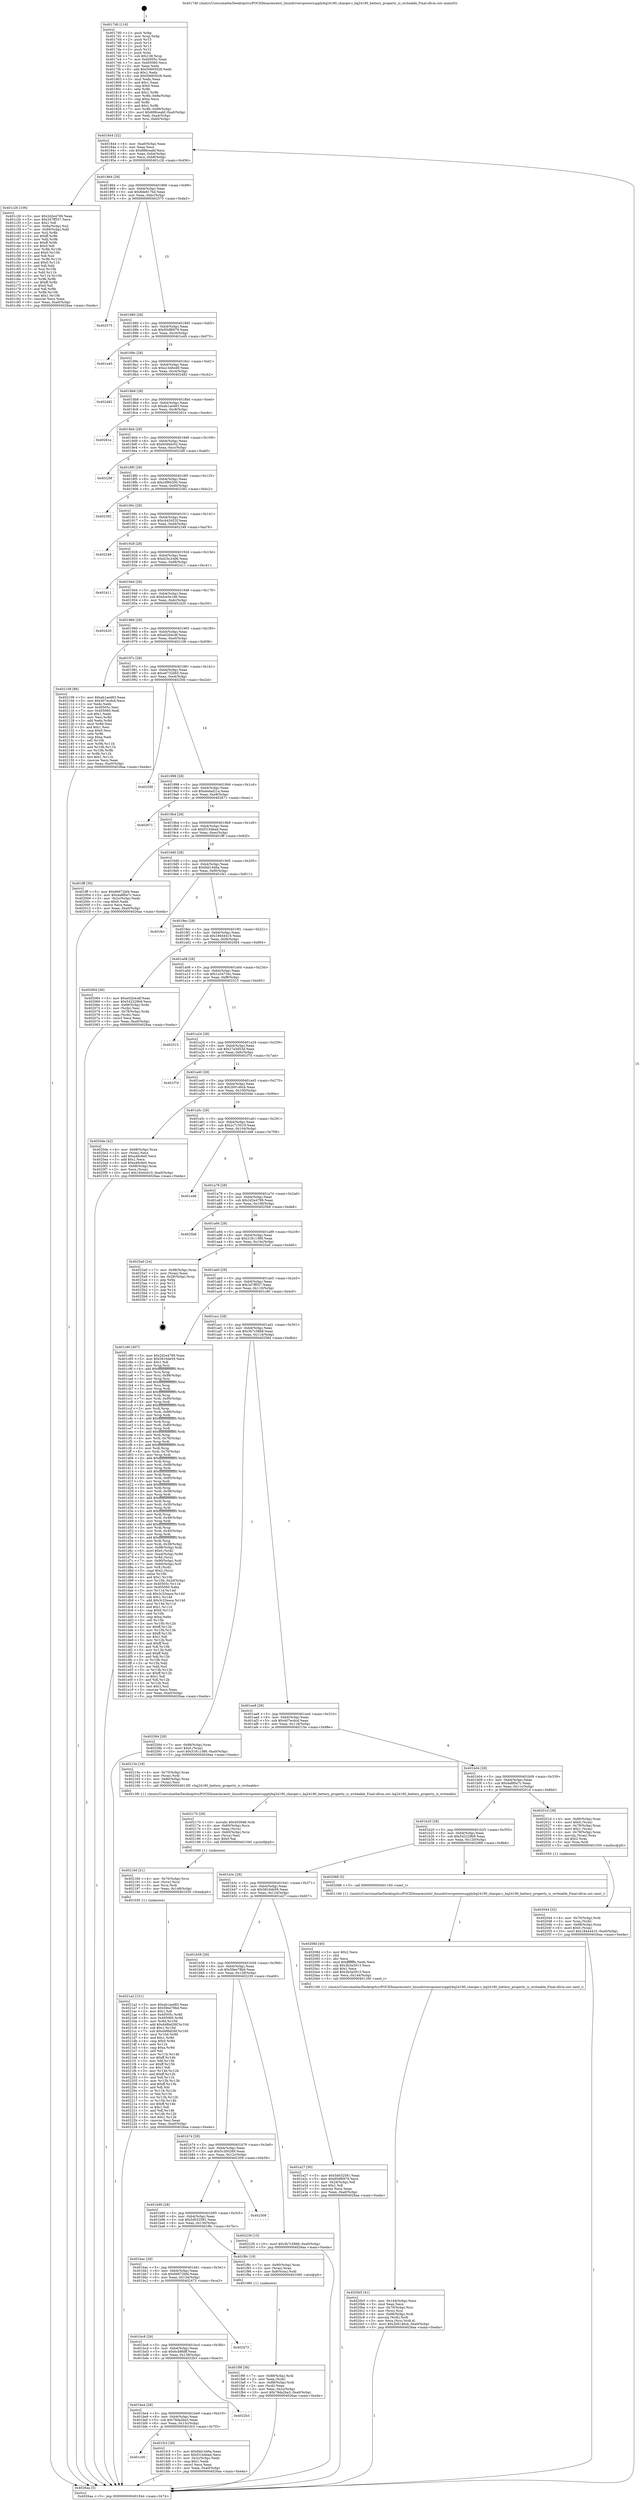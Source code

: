 digraph "0x4017d0" {
  label = "0x4017d0 (/mnt/c/Users/mathe/Desktop/tcc/POCII/binaries/extr_linuxdriverspowersupplybq24190_charger.c_bq24190_battery_property_is_writeable_Final-ollvm.out::main(0))"
  labelloc = "t"
  node[shape=record]

  Entry [label="",width=0.3,height=0.3,shape=circle,fillcolor=black,style=filled]
  "0x401844" [label="{
     0x401844 [32]\l
     | [instrs]\l
     &nbsp;&nbsp;0x401844 \<+6\>: mov -0xa0(%rbp),%eax\l
     &nbsp;&nbsp;0x40184a \<+2\>: mov %eax,%ecx\l
     &nbsp;&nbsp;0x40184c \<+6\>: sub $0x888ceabf,%ecx\l
     &nbsp;&nbsp;0x401852 \<+6\>: mov %eax,-0xb4(%rbp)\l
     &nbsp;&nbsp;0x401858 \<+6\>: mov %ecx,-0xb8(%rbp)\l
     &nbsp;&nbsp;0x40185e \<+6\>: je 0000000000401c26 \<main+0x456\>\l
  }"]
  "0x401c26" [label="{
     0x401c26 [106]\l
     | [instrs]\l
     &nbsp;&nbsp;0x401c26 \<+5\>: mov $0x2d2e4789,%eax\l
     &nbsp;&nbsp;0x401c2b \<+5\>: mov $0x347ff557,%ecx\l
     &nbsp;&nbsp;0x401c30 \<+2\>: mov $0x1,%dl\l
     &nbsp;&nbsp;0x401c32 \<+7\>: mov -0x9a(%rbp),%sil\l
     &nbsp;&nbsp;0x401c39 \<+7\>: mov -0x99(%rbp),%dil\l
     &nbsp;&nbsp;0x401c40 \<+3\>: mov %sil,%r8b\l
     &nbsp;&nbsp;0x401c43 \<+4\>: xor $0xff,%r8b\l
     &nbsp;&nbsp;0x401c47 \<+3\>: mov %dil,%r9b\l
     &nbsp;&nbsp;0x401c4a \<+4\>: xor $0xff,%r9b\l
     &nbsp;&nbsp;0x401c4e \<+3\>: xor $0x0,%dl\l
     &nbsp;&nbsp;0x401c51 \<+3\>: mov %r8b,%r10b\l
     &nbsp;&nbsp;0x401c54 \<+4\>: and $0x0,%r10b\l
     &nbsp;&nbsp;0x401c58 \<+3\>: and %dl,%sil\l
     &nbsp;&nbsp;0x401c5b \<+3\>: mov %r9b,%r11b\l
     &nbsp;&nbsp;0x401c5e \<+4\>: and $0x0,%r11b\l
     &nbsp;&nbsp;0x401c62 \<+3\>: and %dl,%dil\l
     &nbsp;&nbsp;0x401c65 \<+3\>: or %sil,%r10b\l
     &nbsp;&nbsp;0x401c68 \<+3\>: or %dil,%r11b\l
     &nbsp;&nbsp;0x401c6b \<+3\>: xor %r11b,%r10b\l
     &nbsp;&nbsp;0x401c6e \<+3\>: or %r9b,%r8b\l
     &nbsp;&nbsp;0x401c71 \<+4\>: xor $0xff,%r8b\l
     &nbsp;&nbsp;0x401c75 \<+3\>: or $0x0,%dl\l
     &nbsp;&nbsp;0x401c78 \<+3\>: and %dl,%r8b\l
     &nbsp;&nbsp;0x401c7b \<+3\>: or %r8b,%r10b\l
     &nbsp;&nbsp;0x401c7e \<+4\>: test $0x1,%r10b\l
     &nbsp;&nbsp;0x401c82 \<+3\>: cmovne %ecx,%eax\l
     &nbsp;&nbsp;0x401c85 \<+6\>: mov %eax,-0xa0(%rbp)\l
     &nbsp;&nbsp;0x401c8b \<+5\>: jmp 00000000004026aa \<main+0xeda\>\l
  }"]
  "0x401864" [label="{
     0x401864 [28]\l
     | [instrs]\l
     &nbsp;&nbsp;0x401864 \<+5\>: jmp 0000000000401869 \<main+0x99\>\l
     &nbsp;&nbsp;0x401869 \<+6\>: mov -0xb4(%rbp),%eax\l
     &nbsp;&nbsp;0x40186f \<+5\>: sub $0x8de817bd,%eax\l
     &nbsp;&nbsp;0x401874 \<+6\>: mov %eax,-0xbc(%rbp)\l
     &nbsp;&nbsp;0x40187a \<+6\>: je 0000000000402575 \<main+0xda5\>\l
  }"]
  "0x4026aa" [label="{
     0x4026aa [5]\l
     | [instrs]\l
     &nbsp;&nbsp;0x4026aa \<+5\>: jmp 0000000000401844 \<main+0x74\>\l
  }"]
  "0x4017d0" [label="{
     0x4017d0 [116]\l
     | [instrs]\l
     &nbsp;&nbsp;0x4017d0 \<+1\>: push %rbp\l
     &nbsp;&nbsp;0x4017d1 \<+3\>: mov %rsp,%rbp\l
     &nbsp;&nbsp;0x4017d4 \<+2\>: push %r15\l
     &nbsp;&nbsp;0x4017d6 \<+2\>: push %r14\l
     &nbsp;&nbsp;0x4017d8 \<+2\>: push %r13\l
     &nbsp;&nbsp;0x4017da \<+2\>: push %r12\l
     &nbsp;&nbsp;0x4017dc \<+1\>: push %rbx\l
     &nbsp;&nbsp;0x4017dd \<+7\>: sub $0x138,%rsp\l
     &nbsp;&nbsp;0x4017e4 \<+7\>: mov 0x40505c,%eax\l
     &nbsp;&nbsp;0x4017eb \<+7\>: mov 0x405060,%ecx\l
     &nbsp;&nbsp;0x4017f2 \<+2\>: mov %eax,%edx\l
     &nbsp;&nbsp;0x4017f4 \<+6\>: add $0x50693028,%edx\l
     &nbsp;&nbsp;0x4017fa \<+3\>: sub $0x1,%edx\l
     &nbsp;&nbsp;0x4017fd \<+6\>: sub $0x50693028,%edx\l
     &nbsp;&nbsp;0x401803 \<+3\>: imul %edx,%eax\l
     &nbsp;&nbsp;0x401806 \<+3\>: and $0x1,%eax\l
     &nbsp;&nbsp;0x401809 \<+3\>: cmp $0x0,%eax\l
     &nbsp;&nbsp;0x40180c \<+4\>: sete %r8b\l
     &nbsp;&nbsp;0x401810 \<+4\>: and $0x1,%r8b\l
     &nbsp;&nbsp;0x401814 \<+7\>: mov %r8b,-0x9a(%rbp)\l
     &nbsp;&nbsp;0x40181b \<+3\>: cmp $0xa,%ecx\l
     &nbsp;&nbsp;0x40181e \<+4\>: setl %r8b\l
     &nbsp;&nbsp;0x401822 \<+4\>: and $0x1,%r8b\l
     &nbsp;&nbsp;0x401826 \<+7\>: mov %r8b,-0x99(%rbp)\l
     &nbsp;&nbsp;0x40182d \<+10\>: movl $0x888ceabf,-0xa0(%rbp)\l
     &nbsp;&nbsp;0x401837 \<+6\>: mov %edi,-0xa4(%rbp)\l
     &nbsp;&nbsp;0x40183d \<+7\>: mov %rsi,-0xb0(%rbp)\l
  }"]
  Exit [label="",width=0.3,height=0.3,shape=circle,fillcolor=black,style=filled,peripheries=2]
  "0x402575" [label="{
     0x402575\l
  }", style=dashed]
  "0x401880" [label="{
     0x401880 [28]\l
     | [instrs]\l
     &nbsp;&nbsp;0x401880 \<+5\>: jmp 0000000000401885 \<main+0xb5\>\l
     &nbsp;&nbsp;0x401885 \<+6\>: mov -0xb4(%rbp),%eax\l
     &nbsp;&nbsp;0x40188b \<+5\>: sub $0x95df6979,%eax\l
     &nbsp;&nbsp;0x401890 \<+6\>: mov %eax,-0xc0(%rbp)\l
     &nbsp;&nbsp;0x401896 \<+6\>: je 0000000000401e45 \<main+0x675\>\l
  }"]
  "0x4021a2" [label="{
     0x4021a2 [151]\l
     | [instrs]\l
     &nbsp;&nbsp;0x4021a2 \<+5\>: mov $0xab1ae483,%eax\l
     &nbsp;&nbsp;0x4021a7 \<+5\>: mov $0x59ee78bd,%esi\l
     &nbsp;&nbsp;0x4021ac \<+2\>: mov $0x1,%dl\l
     &nbsp;&nbsp;0x4021ae \<+8\>: mov 0x40505c,%r8d\l
     &nbsp;&nbsp;0x4021b6 \<+8\>: mov 0x405060,%r9d\l
     &nbsp;&nbsp;0x4021be \<+3\>: mov %r8d,%r10d\l
     &nbsp;&nbsp;0x4021c1 \<+7\>: add $0xd48bd26f,%r10d\l
     &nbsp;&nbsp;0x4021c8 \<+4\>: sub $0x1,%r10d\l
     &nbsp;&nbsp;0x4021cc \<+7\>: sub $0xd48bd26f,%r10d\l
     &nbsp;&nbsp;0x4021d3 \<+4\>: imul %r10d,%r8d\l
     &nbsp;&nbsp;0x4021d7 \<+4\>: and $0x1,%r8d\l
     &nbsp;&nbsp;0x4021db \<+4\>: cmp $0x0,%r8d\l
     &nbsp;&nbsp;0x4021df \<+4\>: sete %r11b\l
     &nbsp;&nbsp;0x4021e3 \<+4\>: cmp $0xa,%r9d\l
     &nbsp;&nbsp;0x4021e7 \<+3\>: setl %bl\l
     &nbsp;&nbsp;0x4021ea \<+3\>: mov %r11b,%r14b\l
     &nbsp;&nbsp;0x4021ed \<+4\>: xor $0xff,%r14b\l
     &nbsp;&nbsp;0x4021f1 \<+3\>: mov %bl,%r15b\l
     &nbsp;&nbsp;0x4021f4 \<+4\>: xor $0xff,%r15b\l
     &nbsp;&nbsp;0x4021f8 \<+3\>: xor $0x1,%dl\l
     &nbsp;&nbsp;0x4021fb \<+3\>: mov %r14b,%r12b\l
     &nbsp;&nbsp;0x4021fe \<+4\>: and $0xff,%r12b\l
     &nbsp;&nbsp;0x402202 \<+3\>: and %dl,%r11b\l
     &nbsp;&nbsp;0x402205 \<+3\>: mov %r15b,%r13b\l
     &nbsp;&nbsp;0x402208 \<+4\>: and $0xff,%r13b\l
     &nbsp;&nbsp;0x40220c \<+2\>: and %dl,%bl\l
     &nbsp;&nbsp;0x40220e \<+3\>: or %r11b,%r12b\l
     &nbsp;&nbsp;0x402211 \<+3\>: or %bl,%r13b\l
     &nbsp;&nbsp;0x402214 \<+3\>: xor %r13b,%r12b\l
     &nbsp;&nbsp;0x402217 \<+3\>: or %r15b,%r14b\l
     &nbsp;&nbsp;0x40221a \<+4\>: xor $0xff,%r14b\l
     &nbsp;&nbsp;0x40221e \<+3\>: or $0x1,%dl\l
     &nbsp;&nbsp;0x402221 \<+3\>: and %dl,%r14b\l
     &nbsp;&nbsp;0x402224 \<+3\>: or %r14b,%r12b\l
     &nbsp;&nbsp;0x402227 \<+4\>: test $0x1,%r12b\l
     &nbsp;&nbsp;0x40222b \<+3\>: cmovne %esi,%eax\l
     &nbsp;&nbsp;0x40222e \<+6\>: mov %eax,-0xa0(%rbp)\l
     &nbsp;&nbsp;0x402234 \<+5\>: jmp 00000000004026aa \<main+0xeda\>\l
  }"]
  "0x401e45" [label="{
     0x401e45\l
  }", style=dashed]
  "0x40189c" [label="{
     0x40189c [28]\l
     | [instrs]\l
     &nbsp;&nbsp;0x40189c \<+5\>: jmp 00000000004018a1 \<main+0xd1\>\l
     &nbsp;&nbsp;0x4018a1 \<+6\>: mov -0xb4(%rbp),%eax\l
     &nbsp;&nbsp;0x4018a7 \<+5\>: sub $0xa1446cd9,%eax\l
     &nbsp;&nbsp;0x4018ac \<+6\>: mov %eax,-0xc4(%rbp)\l
     &nbsp;&nbsp;0x4018b2 \<+6\>: je 0000000000402482 \<main+0xcb2\>\l
  }"]
  "0x40218d" [label="{
     0x40218d [21]\l
     | [instrs]\l
     &nbsp;&nbsp;0x40218d \<+4\>: mov -0x70(%rbp),%rcx\l
     &nbsp;&nbsp;0x402191 \<+3\>: mov (%rcx),%rcx\l
     &nbsp;&nbsp;0x402194 \<+3\>: mov %rcx,%rdi\l
     &nbsp;&nbsp;0x402197 \<+6\>: mov %eax,-0x148(%rbp)\l
     &nbsp;&nbsp;0x40219d \<+5\>: call 0000000000401030 \<free@plt\>\l
     | [calls]\l
     &nbsp;&nbsp;0x401030 \{1\} (unknown)\l
  }"]
  "0x402482" [label="{
     0x402482\l
  }", style=dashed]
  "0x4018b8" [label="{
     0x4018b8 [28]\l
     | [instrs]\l
     &nbsp;&nbsp;0x4018b8 \<+5\>: jmp 00000000004018bd \<main+0xed\>\l
     &nbsp;&nbsp;0x4018bd \<+6\>: mov -0xb4(%rbp),%eax\l
     &nbsp;&nbsp;0x4018c3 \<+5\>: sub $0xab1ae483,%eax\l
     &nbsp;&nbsp;0x4018c8 \<+6\>: mov %eax,-0xc8(%rbp)\l
     &nbsp;&nbsp;0x4018ce \<+6\>: je 000000000040261e \<main+0xe4e\>\l
  }"]
  "0x402170" [label="{
     0x402170 [29]\l
     | [instrs]\l
     &nbsp;&nbsp;0x402170 \<+10\>: movabs $0x4030d6,%rdi\l
     &nbsp;&nbsp;0x40217a \<+4\>: mov -0x60(%rbp),%rcx\l
     &nbsp;&nbsp;0x40217e \<+2\>: mov %eax,(%rcx)\l
     &nbsp;&nbsp;0x402180 \<+4\>: mov -0x60(%rbp),%rcx\l
     &nbsp;&nbsp;0x402184 \<+2\>: mov (%rcx),%esi\l
     &nbsp;&nbsp;0x402186 \<+2\>: mov $0x0,%al\l
     &nbsp;&nbsp;0x402188 \<+5\>: call 0000000000401040 \<printf@plt\>\l
     | [calls]\l
     &nbsp;&nbsp;0x401040 \{1\} (unknown)\l
  }"]
  "0x40261e" [label="{
     0x40261e\l
  }", style=dashed]
  "0x4018d4" [label="{
     0x4018d4 [28]\l
     | [instrs]\l
     &nbsp;&nbsp;0x4018d4 \<+5\>: jmp 00000000004018d9 \<main+0x109\>\l
     &nbsp;&nbsp;0x4018d9 \<+6\>: mov -0xb4(%rbp),%eax\l
     &nbsp;&nbsp;0x4018df \<+5\>: sub $0xb046dc02,%eax\l
     &nbsp;&nbsp;0x4018e4 \<+6\>: mov %eax,-0xcc(%rbp)\l
     &nbsp;&nbsp;0x4018ea \<+6\>: je 000000000040228f \<main+0xabf\>\l
  }"]
  "0x4020b5" [label="{
     0x4020b5 [41]\l
     | [instrs]\l
     &nbsp;&nbsp;0x4020b5 \<+6\>: mov -0x144(%rbp),%ecx\l
     &nbsp;&nbsp;0x4020bb \<+3\>: imul %eax,%ecx\l
     &nbsp;&nbsp;0x4020be \<+4\>: mov -0x70(%rbp),%rsi\l
     &nbsp;&nbsp;0x4020c2 \<+3\>: mov (%rsi),%rsi\l
     &nbsp;&nbsp;0x4020c5 \<+4\>: mov -0x68(%rbp),%rdi\l
     &nbsp;&nbsp;0x4020c9 \<+3\>: movslq (%rdi),%rdi\l
     &nbsp;&nbsp;0x4020cc \<+3\>: mov %ecx,(%rsi,%rdi,4)\l
     &nbsp;&nbsp;0x4020cf \<+10\>: movl $0x2b9146cb,-0xa0(%rbp)\l
     &nbsp;&nbsp;0x4020d9 \<+5\>: jmp 00000000004026aa \<main+0xeda\>\l
  }"]
  "0x40228f" [label="{
     0x40228f\l
  }", style=dashed]
  "0x4018f0" [label="{
     0x4018f0 [28]\l
     | [instrs]\l
     &nbsp;&nbsp;0x4018f0 \<+5\>: jmp 00000000004018f5 \<main+0x125\>\l
     &nbsp;&nbsp;0x4018f5 \<+6\>: mov -0xb4(%rbp),%eax\l
     &nbsp;&nbsp;0x4018fb \<+5\>: sub $0xc0f66200,%eax\l
     &nbsp;&nbsp;0x401900 \<+6\>: mov %eax,-0xd0(%rbp)\l
     &nbsp;&nbsp;0x401906 \<+6\>: je 0000000000402392 \<main+0xbc2\>\l
  }"]
  "0x40208d" [label="{
     0x40208d [40]\l
     | [instrs]\l
     &nbsp;&nbsp;0x40208d \<+5\>: mov $0x2,%ecx\l
     &nbsp;&nbsp;0x402092 \<+1\>: cltd\l
     &nbsp;&nbsp;0x402093 \<+2\>: idiv %ecx\l
     &nbsp;&nbsp;0x402095 \<+6\>: imul $0xfffffffe,%edx,%ecx\l
     &nbsp;&nbsp;0x40209b \<+6\>: sub $0x3b3a3913,%ecx\l
     &nbsp;&nbsp;0x4020a1 \<+3\>: add $0x1,%ecx\l
     &nbsp;&nbsp;0x4020a4 \<+6\>: add $0x3b3a3913,%ecx\l
     &nbsp;&nbsp;0x4020aa \<+6\>: mov %ecx,-0x144(%rbp)\l
     &nbsp;&nbsp;0x4020b0 \<+5\>: call 0000000000401160 \<next_i\>\l
     | [calls]\l
     &nbsp;&nbsp;0x401160 \{1\} (/mnt/c/Users/mathe/Desktop/tcc/POCII/binaries/extr_linuxdriverspowersupplybq24190_charger.c_bq24190_battery_property_is_writeable_Final-ollvm.out::next_i)\l
  }"]
  "0x402392" [label="{
     0x402392\l
  }", style=dashed]
  "0x40190c" [label="{
     0x40190c [28]\l
     | [instrs]\l
     &nbsp;&nbsp;0x40190c \<+5\>: jmp 0000000000401911 \<main+0x141\>\l
     &nbsp;&nbsp;0x401911 \<+6\>: mov -0xb4(%rbp),%eax\l
     &nbsp;&nbsp;0x401917 \<+5\>: sub $0xcb43452f,%eax\l
     &nbsp;&nbsp;0x40191c \<+6\>: mov %eax,-0xd4(%rbp)\l
     &nbsp;&nbsp;0x401922 \<+6\>: je 0000000000402248 \<main+0xa78\>\l
  }"]
  "0x402044" [label="{
     0x402044 [32]\l
     | [instrs]\l
     &nbsp;&nbsp;0x402044 \<+4\>: mov -0x70(%rbp),%rdi\l
     &nbsp;&nbsp;0x402048 \<+3\>: mov %rax,(%rdi)\l
     &nbsp;&nbsp;0x40204b \<+4\>: mov -0x68(%rbp),%rax\l
     &nbsp;&nbsp;0x40204f \<+6\>: movl $0x0,(%rax)\l
     &nbsp;&nbsp;0x402055 \<+10\>: movl $0x18444410,-0xa0(%rbp)\l
     &nbsp;&nbsp;0x40205f \<+5\>: jmp 00000000004026aa \<main+0xeda\>\l
  }"]
  "0x402248" [label="{
     0x402248\l
  }", style=dashed]
  "0x401928" [label="{
     0x401928 [28]\l
     | [instrs]\l
     &nbsp;&nbsp;0x401928 \<+5\>: jmp 000000000040192d \<main+0x15d\>\l
     &nbsp;&nbsp;0x40192d \<+6\>: mov -0xb4(%rbp),%eax\l
     &nbsp;&nbsp;0x401933 \<+5\>: sub $0xd1bc24d6,%eax\l
     &nbsp;&nbsp;0x401938 \<+6\>: mov %eax,-0xd8(%rbp)\l
     &nbsp;&nbsp;0x40193e \<+6\>: je 0000000000402411 \<main+0xc41\>\l
  }"]
  "0x401c00" [label="{
     0x401c00\l
  }", style=dashed]
  "0x402411" [label="{
     0x402411\l
  }", style=dashed]
  "0x401944" [label="{
     0x401944 [28]\l
     | [instrs]\l
     &nbsp;&nbsp;0x401944 \<+5\>: jmp 0000000000401949 \<main+0x179\>\l
     &nbsp;&nbsp;0x401949 \<+6\>: mov -0xb4(%rbp),%eax\l
     &nbsp;&nbsp;0x40194f \<+5\>: sub $0xdce5e166,%eax\l
     &nbsp;&nbsp;0x401954 \<+6\>: mov %eax,-0xdc(%rbp)\l
     &nbsp;&nbsp;0x40195a \<+6\>: je 0000000000402420 \<main+0xc50\>\l
  }"]
  "0x401fc3" [label="{
     0x401fc3 [30]\l
     | [instrs]\l
     &nbsp;&nbsp;0x401fc3 \<+5\>: mov $0xfdd1446a,%eax\l
     &nbsp;&nbsp;0x401fc8 \<+5\>: mov $0xf31b4bad,%ecx\l
     &nbsp;&nbsp;0x401fcd \<+3\>: mov -0x2c(%rbp),%edx\l
     &nbsp;&nbsp;0x401fd0 \<+3\>: cmp $0x1,%edx\l
     &nbsp;&nbsp;0x401fd3 \<+3\>: cmovl %ecx,%eax\l
     &nbsp;&nbsp;0x401fd6 \<+6\>: mov %eax,-0xa0(%rbp)\l
     &nbsp;&nbsp;0x401fdc \<+5\>: jmp 00000000004026aa \<main+0xeda\>\l
  }"]
  "0x402420" [label="{
     0x402420\l
  }", style=dashed]
  "0x401960" [label="{
     0x401960 [28]\l
     | [instrs]\l
     &nbsp;&nbsp;0x401960 \<+5\>: jmp 0000000000401965 \<main+0x195\>\l
     &nbsp;&nbsp;0x401965 \<+6\>: mov -0xb4(%rbp),%eax\l
     &nbsp;&nbsp;0x40196b \<+5\>: sub $0xe02b4cdf,%eax\l
     &nbsp;&nbsp;0x401970 \<+6\>: mov %eax,-0xe0(%rbp)\l
     &nbsp;&nbsp;0x401976 \<+6\>: je 0000000000402108 \<main+0x938\>\l
  }"]
  "0x401be4" [label="{
     0x401be4 [28]\l
     | [instrs]\l
     &nbsp;&nbsp;0x401be4 \<+5\>: jmp 0000000000401be9 \<main+0x419\>\l
     &nbsp;&nbsp;0x401be9 \<+6\>: mov -0xb4(%rbp),%eax\l
     &nbsp;&nbsp;0x401bef \<+5\>: sub $0x78da2ba3,%eax\l
     &nbsp;&nbsp;0x401bf4 \<+6\>: mov %eax,-0x13c(%rbp)\l
     &nbsp;&nbsp;0x401bfa \<+6\>: je 0000000000401fc3 \<main+0x7f3\>\l
  }"]
  "0x402108" [label="{
     0x402108 [86]\l
     | [instrs]\l
     &nbsp;&nbsp;0x402108 \<+5\>: mov $0xab1ae483,%eax\l
     &nbsp;&nbsp;0x40210d \<+5\>: mov $0x407ecdcd,%ecx\l
     &nbsp;&nbsp;0x402112 \<+2\>: xor %edx,%edx\l
     &nbsp;&nbsp;0x402114 \<+7\>: mov 0x40505c,%esi\l
     &nbsp;&nbsp;0x40211b \<+7\>: mov 0x405060,%edi\l
     &nbsp;&nbsp;0x402122 \<+3\>: sub $0x1,%edx\l
     &nbsp;&nbsp;0x402125 \<+3\>: mov %esi,%r8d\l
     &nbsp;&nbsp;0x402128 \<+3\>: add %edx,%r8d\l
     &nbsp;&nbsp;0x40212b \<+4\>: imul %r8d,%esi\l
     &nbsp;&nbsp;0x40212f \<+3\>: and $0x1,%esi\l
     &nbsp;&nbsp;0x402132 \<+3\>: cmp $0x0,%esi\l
     &nbsp;&nbsp;0x402135 \<+4\>: sete %r9b\l
     &nbsp;&nbsp;0x402139 \<+3\>: cmp $0xa,%edi\l
     &nbsp;&nbsp;0x40213c \<+4\>: setl %r10b\l
     &nbsp;&nbsp;0x402140 \<+3\>: mov %r9b,%r11b\l
     &nbsp;&nbsp;0x402143 \<+3\>: and %r10b,%r11b\l
     &nbsp;&nbsp;0x402146 \<+3\>: xor %r10b,%r9b\l
     &nbsp;&nbsp;0x402149 \<+3\>: or %r9b,%r11b\l
     &nbsp;&nbsp;0x40214c \<+4\>: test $0x1,%r11b\l
     &nbsp;&nbsp;0x402150 \<+3\>: cmovne %ecx,%eax\l
     &nbsp;&nbsp;0x402153 \<+6\>: mov %eax,-0xa0(%rbp)\l
     &nbsp;&nbsp;0x402159 \<+5\>: jmp 00000000004026aa \<main+0xeda\>\l
  }"]
  "0x40197c" [label="{
     0x40197c [28]\l
     | [instrs]\l
     &nbsp;&nbsp;0x40197c \<+5\>: jmp 0000000000401981 \<main+0x1b1\>\l
     &nbsp;&nbsp;0x401981 \<+6\>: mov -0xb4(%rbp),%eax\l
     &nbsp;&nbsp;0x401987 \<+5\>: sub $0xe6732b65,%eax\l
     &nbsp;&nbsp;0x40198c \<+6\>: mov %eax,-0xe4(%rbp)\l
     &nbsp;&nbsp;0x401992 \<+6\>: je 00000000004025fd \<main+0xe2d\>\l
  }"]
  "0x4022b3" [label="{
     0x4022b3\l
  }", style=dashed]
  "0x4025fd" [label="{
     0x4025fd\l
  }", style=dashed]
  "0x401998" [label="{
     0x401998 [28]\l
     | [instrs]\l
     &nbsp;&nbsp;0x401998 \<+5\>: jmp 000000000040199d \<main+0x1cd\>\l
     &nbsp;&nbsp;0x40199d \<+6\>: mov -0xb4(%rbp),%eax\l
     &nbsp;&nbsp;0x4019a3 \<+5\>: sub $0xebdad21a,%eax\l
     &nbsp;&nbsp;0x4019a8 \<+6\>: mov %eax,-0xe8(%rbp)\l
     &nbsp;&nbsp;0x4019ae \<+6\>: je 0000000000402671 \<main+0xea1\>\l
  }"]
  "0x401bc8" [label="{
     0x401bc8 [28]\l
     | [instrs]\l
     &nbsp;&nbsp;0x401bc8 \<+5\>: jmp 0000000000401bcd \<main+0x3fd\>\l
     &nbsp;&nbsp;0x401bcd \<+6\>: mov -0xb4(%rbp),%eax\l
     &nbsp;&nbsp;0x401bd3 \<+5\>: sub $0x6cb8fdff,%eax\l
     &nbsp;&nbsp;0x401bd8 \<+6\>: mov %eax,-0x138(%rbp)\l
     &nbsp;&nbsp;0x401bde \<+6\>: je 00000000004022b3 \<main+0xae3\>\l
  }"]
  "0x402671" [label="{
     0x402671\l
  }", style=dashed]
  "0x4019b4" [label="{
     0x4019b4 [28]\l
     | [instrs]\l
     &nbsp;&nbsp;0x4019b4 \<+5\>: jmp 00000000004019b9 \<main+0x1e9\>\l
     &nbsp;&nbsp;0x4019b9 \<+6\>: mov -0xb4(%rbp),%eax\l
     &nbsp;&nbsp;0x4019bf \<+5\>: sub $0xf31b4bad,%eax\l
     &nbsp;&nbsp;0x4019c4 \<+6\>: mov %eax,-0xec(%rbp)\l
     &nbsp;&nbsp;0x4019ca \<+6\>: je 0000000000401fff \<main+0x82f\>\l
  }"]
  "0x402473" [label="{
     0x402473\l
  }", style=dashed]
  "0x401fff" [label="{
     0x401fff [30]\l
     | [instrs]\l
     &nbsp;&nbsp;0x401fff \<+5\>: mov $0x66672bf4,%eax\l
     &nbsp;&nbsp;0x402004 \<+5\>: mov $0x4a8f0a7c,%ecx\l
     &nbsp;&nbsp;0x402009 \<+3\>: mov -0x2c(%rbp),%edx\l
     &nbsp;&nbsp;0x40200c \<+3\>: cmp $0x0,%edx\l
     &nbsp;&nbsp;0x40200f \<+3\>: cmove %ecx,%eax\l
     &nbsp;&nbsp;0x402012 \<+6\>: mov %eax,-0xa0(%rbp)\l
     &nbsp;&nbsp;0x402018 \<+5\>: jmp 00000000004026aa \<main+0xeda\>\l
  }"]
  "0x4019d0" [label="{
     0x4019d0 [28]\l
     | [instrs]\l
     &nbsp;&nbsp;0x4019d0 \<+5\>: jmp 00000000004019d5 \<main+0x205\>\l
     &nbsp;&nbsp;0x4019d5 \<+6\>: mov -0xb4(%rbp),%eax\l
     &nbsp;&nbsp;0x4019db \<+5\>: sub $0xfdd1446a,%eax\l
     &nbsp;&nbsp;0x4019e0 \<+6\>: mov %eax,-0xf0(%rbp)\l
     &nbsp;&nbsp;0x4019e6 \<+6\>: je 0000000000401fe1 \<main+0x811\>\l
  }"]
  "0x401f9f" [label="{
     0x401f9f [36]\l
     | [instrs]\l
     &nbsp;&nbsp;0x401f9f \<+7\>: mov -0x88(%rbp),%rdi\l
     &nbsp;&nbsp;0x401fa6 \<+2\>: mov %eax,(%rdi)\l
     &nbsp;&nbsp;0x401fa8 \<+7\>: mov -0x88(%rbp),%rdi\l
     &nbsp;&nbsp;0x401faf \<+2\>: mov (%rdi),%eax\l
     &nbsp;&nbsp;0x401fb1 \<+3\>: mov %eax,-0x2c(%rbp)\l
     &nbsp;&nbsp;0x401fb4 \<+10\>: movl $0x78da2ba3,-0xa0(%rbp)\l
     &nbsp;&nbsp;0x401fbe \<+5\>: jmp 00000000004026aa \<main+0xeda\>\l
  }"]
  "0x401fe1" [label="{
     0x401fe1\l
  }", style=dashed]
  "0x4019ec" [label="{
     0x4019ec [28]\l
     | [instrs]\l
     &nbsp;&nbsp;0x4019ec \<+5\>: jmp 00000000004019f1 \<main+0x221\>\l
     &nbsp;&nbsp;0x4019f1 \<+6\>: mov -0xb4(%rbp),%eax\l
     &nbsp;&nbsp;0x4019f7 \<+5\>: sub $0x18444410,%eax\l
     &nbsp;&nbsp;0x4019fc \<+6\>: mov %eax,-0xf4(%rbp)\l
     &nbsp;&nbsp;0x401a02 \<+6\>: je 0000000000402064 \<main+0x894\>\l
  }"]
  "0x401bac" [label="{
     0x401bac [28]\l
     | [instrs]\l
     &nbsp;&nbsp;0x401bac \<+5\>: jmp 0000000000401bb1 \<main+0x3e1\>\l
     &nbsp;&nbsp;0x401bb1 \<+6\>: mov -0xb4(%rbp),%eax\l
     &nbsp;&nbsp;0x401bb7 \<+5\>: sub $0x66672bf4,%eax\l
     &nbsp;&nbsp;0x401bbc \<+6\>: mov %eax,-0x134(%rbp)\l
     &nbsp;&nbsp;0x401bc2 \<+6\>: je 0000000000402473 \<main+0xca3\>\l
  }"]
  "0x402064" [label="{
     0x402064 [36]\l
     | [instrs]\l
     &nbsp;&nbsp;0x402064 \<+5\>: mov $0xe02b4cdf,%eax\l
     &nbsp;&nbsp;0x402069 \<+5\>: mov $0x542229b9,%ecx\l
     &nbsp;&nbsp;0x40206e \<+4\>: mov -0x68(%rbp),%rdx\l
     &nbsp;&nbsp;0x402072 \<+2\>: mov (%rdx),%esi\l
     &nbsp;&nbsp;0x402074 \<+4\>: mov -0x78(%rbp),%rdx\l
     &nbsp;&nbsp;0x402078 \<+2\>: cmp (%rdx),%esi\l
     &nbsp;&nbsp;0x40207a \<+3\>: cmovl %ecx,%eax\l
     &nbsp;&nbsp;0x40207d \<+6\>: mov %eax,-0xa0(%rbp)\l
     &nbsp;&nbsp;0x402083 \<+5\>: jmp 00000000004026aa \<main+0xeda\>\l
  }"]
  "0x401a08" [label="{
     0x401a08 [28]\l
     | [instrs]\l
     &nbsp;&nbsp;0x401a08 \<+5\>: jmp 0000000000401a0d \<main+0x23d\>\l
     &nbsp;&nbsp;0x401a0d \<+6\>: mov -0xb4(%rbp),%eax\l
     &nbsp;&nbsp;0x401a13 \<+5\>: sub $0x1a34734c,%eax\l
     &nbsp;&nbsp;0x401a18 \<+6\>: mov %eax,-0xf8(%rbp)\l
     &nbsp;&nbsp;0x401a1e \<+6\>: je 0000000000402515 \<main+0xd45\>\l
  }"]
  "0x401f8c" [label="{
     0x401f8c [19]\l
     | [instrs]\l
     &nbsp;&nbsp;0x401f8c \<+7\>: mov -0x90(%rbp),%rax\l
     &nbsp;&nbsp;0x401f93 \<+3\>: mov (%rax),%rax\l
     &nbsp;&nbsp;0x401f96 \<+4\>: mov 0x8(%rax),%rdi\l
     &nbsp;&nbsp;0x401f9a \<+5\>: call 0000000000401060 \<atoi@plt\>\l
     | [calls]\l
     &nbsp;&nbsp;0x401060 \{1\} (unknown)\l
  }"]
  "0x402515" [label="{
     0x402515\l
  }", style=dashed]
  "0x401a24" [label="{
     0x401a24 [28]\l
     | [instrs]\l
     &nbsp;&nbsp;0x401a24 \<+5\>: jmp 0000000000401a29 \<main+0x259\>\l
     &nbsp;&nbsp;0x401a29 \<+6\>: mov -0xb4(%rbp),%eax\l
     &nbsp;&nbsp;0x401a2f \<+5\>: sub $0x27a5d53d,%eax\l
     &nbsp;&nbsp;0x401a34 \<+6\>: mov %eax,-0xfc(%rbp)\l
     &nbsp;&nbsp;0x401a3a \<+6\>: je 0000000000401f7d \<main+0x7ad\>\l
  }"]
  "0x401b90" [label="{
     0x401b90 [28]\l
     | [instrs]\l
     &nbsp;&nbsp;0x401b90 \<+5\>: jmp 0000000000401b95 \<main+0x3c5\>\l
     &nbsp;&nbsp;0x401b95 \<+6\>: mov -0xb4(%rbp),%eax\l
     &nbsp;&nbsp;0x401b9b \<+5\>: sub $0x5d032581,%eax\l
     &nbsp;&nbsp;0x401ba0 \<+6\>: mov %eax,-0x130(%rbp)\l
     &nbsp;&nbsp;0x401ba6 \<+6\>: je 0000000000401f8c \<main+0x7bc\>\l
  }"]
  "0x401f7d" [label="{
     0x401f7d\l
  }", style=dashed]
  "0x401a40" [label="{
     0x401a40 [28]\l
     | [instrs]\l
     &nbsp;&nbsp;0x401a40 \<+5\>: jmp 0000000000401a45 \<main+0x275\>\l
     &nbsp;&nbsp;0x401a45 \<+6\>: mov -0xb4(%rbp),%eax\l
     &nbsp;&nbsp;0x401a4b \<+5\>: sub $0x2b9146cb,%eax\l
     &nbsp;&nbsp;0x401a50 \<+6\>: mov %eax,-0x100(%rbp)\l
     &nbsp;&nbsp;0x401a56 \<+6\>: je 00000000004020de \<main+0x90e\>\l
  }"]
  "0x402309" [label="{
     0x402309\l
  }", style=dashed]
  "0x4020de" [label="{
     0x4020de [42]\l
     | [instrs]\l
     &nbsp;&nbsp;0x4020de \<+4\>: mov -0x68(%rbp),%rax\l
     &nbsp;&nbsp;0x4020e2 \<+2\>: mov (%rax),%ecx\l
     &nbsp;&nbsp;0x4020e4 \<+6\>: add $0xa46c6e0,%ecx\l
     &nbsp;&nbsp;0x4020ea \<+3\>: add $0x1,%ecx\l
     &nbsp;&nbsp;0x4020ed \<+6\>: sub $0xa46c6e0,%ecx\l
     &nbsp;&nbsp;0x4020f3 \<+4\>: mov -0x68(%rbp),%rax\l
     &nbsp;&nbsp;0x4020f7 \<+2\>: mov %ecx,(%rax)\l
     &nbsp;&nbsp;0x4020f9 \<+10\>: movl $0x18444410,-0xa0(%rbp)\l
     &nbsp;&nbsp;0x402103 \<+5\>: jmp 00000000004026aa \<main+0xeda\>\l
  }"]
  "0x401a5c" [label="{
     0x401a5c [28]\l
     | [instrs]\l
     &nbsp;&nbsp;0x401a5c \<+5\>: jmp 0000000000401a61 \<main+0x291\>\l
     &nbsp;&nbsp;0x401a61 \<+6\>: mov -0xb4(%rbp),%eax\l
     &nbsp;&nbsp;0x401a67 \<+5\>: sub $0x2c715019,%eax\l
     &nbsp;&nbsp;0x401a6c \<+6\>: mov %eax,-0x104(%rbp)\l
     &nbsp;&nbsp;0x401a72 \<+6\>: je 0000000000401ed8 \<main+0x708\>\l
  }"]
  "0x401b74" [label="{
     0x401b74 [28]\l
     | [instrs]\l
     &nbsp;&nbsp;0x401b74 \<+5\>: jmp 0000000000401b79 \<main+0x3a9\>\l
     &nbsp;&nbsp;0x401b79 \<+6\>: mov -0xb4(%rbp),%eax\l
     &nbsp;&nbsp;0x401b7f \<+5\>: sub $0x5c300269,%eax\l
     &nbsp;&nbsp;0x401b84 \<+6\>: mov %eax,-0x12c(%rbp)\l
     &nbsp;&nbsp;0x401b8a \<+6\>: je 0000000000402309 \<main+0xb39\>\l
  }"]
  "0x401ed8" [label="{
     0x401ed8\l
  }", style=dashed]
  "0x401a78" [label="{
     0x401a78 [28]\l
     | [instrs]\l
     &nbsp;&nbsp;0x401a78 \<+5\>: jmp 0000000000401a7d \<main+0x2ad\>\l
     &nbsp;&nbsp;0x401a7d \<+6\>: mov -0xb4(%rbp),%eax\l
     &nbsp;&nbsp;0x401a83 \<+5\>: sub $0x2d2e4789,%eax\l
     &nbsp;&nbsp;0x401a88 \<+6\>: mov %eax,-0x108(%rbp)\l
     &nbsp;&nbsp;0x401a8e \<+6\>: je 00000000004025b8 \<main+0xde8\>\l
  }"]
  "0x402239" [label="{
     0x402239 [15]\l
     | [instrs]\l
     &nbsp;&nbsp;0x402239 \<+10\>: movl $0x3b7c5868,-0xa0(%rbp)\l
     &nbsp;&nbsp;0x402243 \<+5\>: jmp 00000000004026aa \<main+0xeda\>\l
  }"]
  "0x4025b8" [label="{
     0x4025b8\l
  }", style=dashed]
  "0x401a94" [label="{
     0x401a94 [28]\l
     | [instrs]\l
     &nbsp;&nbsp;0x401a94 \<+5\>: jmp 0000000000401a99 \<main+0x2c9\>\l
     &nbsp;&nbsp;0x401a99 \<+6\>: mov -0xb4(%rbp),%eax\l
     &nbsp;&nbsp;0x401a9f \<+5\>: sub $0x31811389,%eax\l
     &nbsp;&nbsp;0x401aa4 \<+6\>: mov %eax,-0x10c(%rbp)\l
     &nbsp;&nbsp;0x401aaa \<+6\>: je 00000000004025a0 \<main+0xdd0\>\l
  }"]
  "0x401b58" [label="{
     0x401b58 [28]\l
     | [instrs]\l
     &nbsp;&nbsp;0x401b58 \<+5\>: jmp 0000000000401b5d \<main+0x38d\>\l
     &nbsp;&nbsp;0x401b5d \<+6\>: mov -0xb4(%rbp),%eax\l
     &nbsp;&nbsp;0x401b63 \<+5\>: sub $0x59ee78bd,%eax\l
     &nbsp;&nbsp;0x401b68 \<+6\>: mov %eax,-0x128(%rbp)\l
     &nbsp;&nbsp;0x401b6e \<+6\>: je 0000000000402239 \<main+0xa69\>\l
  }"]
  "0x4025a0" [label="{
     0x4025a0 [24]\l
     | [instrs]\l
     &nbsp;&nbsp;0x4025a0 \<+7\>: mov -0x98(%rbp),%rax\l
     &nbsp;&nbsp;0x4025a7 \<+2\>: mov (%rax),%eax\l
     &nbsp;&nbsp;0x4025a9 \<+4\>: lea -0x28(%rbp),%rsp\l
     &nbsp;&nbsp;0x4025ad \<+1\>: pop %rbx\l
     &nbsp;&nbsp;0x4025ae \<+2\>: pop %r12\l
     &nbsp;&nbsp;0x4025b0 \<+2\>: pop %r13\l
     &nbsp;&nbsp;0x4025b2 \<+2\>: pop %r14\l
     &nbsp;&nbsp;0x4025b4 \<+2\>: pop %r15\l
     &nbsp;&nbsp;0x4025b6 \<+1\>: pop %rbp\l
     &nbsp;&nbsp;0x4025b7 \<+1\>: ret\l
  }"]
  "0x401ab0" [label="{
     0x401ab0 [28]\l
     | [instrs]\l
     &nbsp;&nbsp;0x401ab0 \<+5\>: jmp 0000000000401ab5 \<main+0x2e5\>\l
     &nbsp;&nbsp;0x401ab5 \<+6\>: mov -0xb4(%rbp),%eax\l
     &nbsp;&nbsp;0x401abb \<+5\>: sub $0x347ff557,%eax\l
     &nbsp;&nbsp;0x401ac0 \<+6\>: mov %eax,-0x110(%rbp)\l
     &nbsp;&nbsp;0x401ac6 \<+6\>: je 0000000000401c90 \<main+0x4c0\>\l
  }"]
  "0x401e27" [label="{
     0x401e27 [30]\l
     | [instrs]\l
     &nbsp;&nbsp;0x401e27 \<+5\>: mov $0x5d032581,%eax\l
     &nbsp;&nbsp;0x401e2c \<+5\>: mov $0x95df6979,%ecx\l
     &nbsp;&nbsp;0x401e31 \<+3\>: mov -0x2d(%rbp),%dl\l
     &nbsp;&nbsp;0x401e34 \<+3\>: test $0x1,%dl\l
     &nbsp;&nbsp;0x401e37 \<+3\>: cmovne %ecx,%eax\l
     &nbsp;&nbsp;0x401e3a \<+6\>: mov %eax,-0xa0(%rbp)\l
     &nbsp;&nbsp;0x401e40 \<+5\>: jmp 00000000004026aa \<main+0xeda\>\l
  }"]
  "0x401c90" [label="{
     0x401c90 [407]\l
     | [instrs]\l
     &nbsp;&nbsp;0x401c90 \<+5\>: mov $0x2d2e4789,%eax\l
     &nbsp;&nbsp;0x401c95 \<+5\>: mov $0x5816de59,%ecx\l
     &nbsp;&nbsp;0x401c9a \<+2\>: mov $0x1,%dl\l
     &nbsp;&nbsp;0x401c9c \<+3\>: mov %rsp,%rsi\l
     &nbsp;&nbsp;0x401c9f \<+4\>: add $0xfffffffffffffff0,%rsi\l
     &nbsp;&nbsp;0x401ca3 \<+3\>: mov %rsi,%rsp\l
     &nbsp;&nbsp;0x401ca6 \<+7\>: mov %rsi,-0x98(%rbp)\l
     &nbsp;&nbsp;0x401cad \<+3\>: mov %rsp,%rsi\l
     &nbsp;&nbsp;0x401cb0 \<+4\>: add $0xfffffffffffffff0,%rsi\l
     &nbsp;&nbsp;0x401cb4 \<+3\>: mov %rsi,%rsp\l
     &nbsp;&nbsp;0x401cb7 \<+3\>: mov %rsp,%rdi\l
     &nbsp;&nbsp;0x401cba \<+4\>: add $0xfffffffffffffff0,%rdi\l
     &nbsp;&nbsp;0x401cbe \<+3\>: mov %rdi,%rsp\l
     &nbsp;&nbsp;0x401cc1 \<+7\>: mov %rdi,-0x90(%rbp)\l
     &nbsp;&nbsp;0x401cc8 \<+3\>: mov %rsp,%rdi\l
     &nbsp;&nbsp;0x401ccb \<+4\>: add $0xfffffffffffffff0,%rdi\l
     &nbsp;&nbsp;0x401ccf \<+3\>: mov %rdi,%rsp\l
     &nbsp;&nbsp;0x401cd2 \<+7\>: mov %rdi,-0x88(%rbp)\l
     &nbsp;&nbsp;0x401cd9 \<+3\>: mov %rsp,%rdi\l
     &nbsp;&nbsp;0x401cdc \<+4\>: add $0xfffffffffffffff0,%rdi\l
     &nbsp;&nbsp;0x401ce0 \<+3\>: mov %rdi,%rsp\l
     &nbsp;&nbsp;0x401ce3 \<+4\>: mov %rdi,-0x80(%rbp)\l
     &nbsp;&nbsp;0x401ce7 \<+3\>: mov %rsp,%rdi\l
     &nbsp;&nbsp;0x401cea \<+4\>: add $0xfffffffffffffff0,%rdi\l
     &nbsp;&nbsp;0x401cee \<+3\>: mov %rdi,%rsp\l
     &nbsp;&nbsp;0x401cf1 \<+4\>: mov %rdi,-0x78(%rbp)\l
     &nbsp;&nbsp;0x401cf5 \<+3\>: mov %rsp,%rdi\l
     &nbsp;&nbsp;0x401cf8 \<+4\>: add $0xfffffffffffffff0,%rdi\l
     &nbsp;&nbsp;0x401cfc \<+3\>: mov %rdi,%rsp\l
     &nbsp;&nbsp;0x401cff \<+4\>: mov %rdi,-0x70(%rbp)\l
     &nbsp;&nbsp;0x401d03 \<+3\>: mov %rsp,%rdi\l
     &nbsp;&nbsp;0x401d06 \<+4\>: add $0xfffffffffffffff0,%rdi\l
     &nbsp;&nbsp;0x401d0a \<+3\>: mov %rdi,%rsp\l
     &nbsp;&nbsp;0x401d0d \<+4\>: mov %rdi,-0x68(%rbp)\l
     &nbsp;&nbsp;0x401d11 \<+3\>: mov %rsp,%rdi\l
     &nbsp;&nbsp;0x401d14 \<+4\>: add $0xfffffffffffffff0,%rdi\l
     &nbsp;&nbsp;0x401d18 \<+3\>: mov %rdi,%rsp\l
     &nbsp;&nbsp;0x401d1b \<+4\>: mov %rdi,-0x60(%rbp)\l
     &nbsp;&nbsp;0x401d1f \<+3\>: mov %rsp,%rdi\l
     &nbsp;&nbsp;0x401d22 \<+4\>: add $0xfffffffffffffff0,%rdi\l
     &nbsp;&nbsp;0x401d26 \<+3\>: mov %rdi,%rsp\l
     &nbsp;&nbsp;0x401d29 \<+4\>: mov %rdi,-0x58(%rbp)\l
     &nbsp;&nbsp;0x401d2d \<+3\>: mov %rsp,%rdi\l
     &nbsp;&nbsp;0x401d30 \<+4\>: add $0xfffffffffffffff0,%rdi\l
     &nbsp;&nbsp;0x401d34 \<+3\>: mov %rdi,%rsp\l
     &nbsp;&nbsp;0x401d37 \<+4\>: mov %rdi,-0x50(%rbp)\l
     &nbsp;&nbsp;0x401d3b \<+3\>: mov %rsp,%rdi\l
     &nbsp;&nbsp;0x401d3e \<+4\>: add $0xfffffffffffffff0,%rdi\l
     &nbsp;&nbsp;0x401d42 \<+3\>: mov %rdi,%rsp\l
     &nbsp;&nbsp;0x401d45 \<+4\>: mov %rdi,-0x48(%rbp)\l
     &nbsp;&nbsp;0x401d49 \<+3\>: mov %rsp,%rdi\l
     &nbsp;&nbsp;0x401d4c \<+4\>: add $0xfffffffffffffff0,%rdi\l
     &nbsp;&nbsp;0x401d50 \<+3\>: mov %rdi,%rsp\l
     &nbsp;&nbsp;0x401d53 \<+4\>: mov %rdi,-0x40(%rbp)\l
     &nbsp;&nbsp;0x401d57 \<+3\>: mov %rsp,%rdi\l
     &nbsp;&nbsp;0x401d5a \<+4\>: add $0xfffffffffffffff0,%rdi\l
     &nbsp;&nbsp;0x401d5e \<+3\>: mov %rdi,%rsp\l
     &nbsp;&nbsp;0x401d61 \<+4\>: mov %rdi,-0x38(%rbp)\l
     &nbsp;&nbsp;0x401d65 \<+7\>: mov -0x98(%rbp),%rdi\l
     &nbsp;&nbsp;0x401d6c \<+6\>: movl $0x0,(%rdi)\l
     &nbsp;&nbsp;0x401d72 \<+7\>: mov -0xa4(%rbp),%r8d\l
     &nbsp;&nbsp;0x401d79 \<+3\>: mov %r8d,(%rsi)\l
     &nbsp;&nbsp;0x401d7c \<+7\>: mov -0x90(%rbp),%rdi\l
     &nbsp;&nbsp;0x401d83 \<+7\>: mov -0xb0(%rbp),%r9\l
     &nbsp;&nbsp;0x401d8a \<+3\>: mov %r9,(%rdi)\l
     &nbsp;&nbsp;0x401d8d \<+3\>: cmpl $0x2,(%rsi)\l
     &nbsp;&nbsp;0x401d90 \<+4\>: setne %r10b\l
     &nbsp;&nbsp;0x401d94 \<+4\>: and $0x1,%r10b\l
     &nbsp;&nbsp;0x401d98 \<+4\>: mov %r10b,-0x2d(%rbp)\l
     &nbsp;&nbsp;0x401d9c \<+8\>: mov 0x40505c,%r11d\l
     &nbsp;&nbsp;0x401da4 \<+7\>: mov 0x405060,%ebx\l
     &nbsp;&nbsp;0x401dab \<+3\>: mov %r11d,%r14d\l
     &nbsp;&nbsp;0x401dae \<+7\>: sub $0x3c32eaca,%r14d\l
     &nbsp;&nbsp;0x401db5 \<+4\>: sub $0x1,%r14d\l
     &nbsp;&nbsp;0x401db9 \<+7\>: add $0x3c32eaca,%r14d\l
     &nbsp;&nbsp;0x401dc0 \<+4\>: imul %r14d,%r11d\l
     &nbsp;&nbsp;0x401dc4 \<+4\>: and $0x1,%r11d\l
     &nbsp;&nbsp;0x401dc8 \<+4\>: cmp $0x0,%r11d\l
     &nbsp;&nbsp;0x401dcc \<+4\>: sete %r10b\l
     &nbsp;&nbsp;0x401dd0 \<+3\>: cmp $0xa,%ebx\l
     &nbsp;&nbsp;0x401dd3 \<+4\>: setl %r15b\l
     &nbsp;&nbsp;0x401dd7 \<+3\>: mov %r10b,%r12b\l
     &nbsp;&nbsp;0x401dda \<+4\>: xor $0xff,%r12b\l
     &nbsp;&nbsp;0x401dde \<+3\>: mov %r15b,%r13b\l
     &nbsp;&nbsp;0x401de1 \<+4\>: xor $0xff,%r13b\l
     &nbsp;&nbsp;0x401de5 \<+3\>: xor $0x1,%dl\l
     &nbsp;&nbsp;0x401de8 \<+3\>: mov %r12b,%sil\l
     &nbsp;&nbsp;0x401deb \<+4\>: and $0xff,%sil\l
     &nbsp;&nbsp;0x401def \<+3\>: and %dl,%r10b\l
     &nbsp;&nbsp;0x401df2 \<+3\>: mov %r13b,%dil\l
     &nbsp;&nbsp;0x401df5 \<+4\>: and $0xff,%dil\l
     &nbsp;&nbsp;0x401df9 \<+3\>: and %dl,%r15b\l
     &nbsp;&nbsp;0x401dfc \<+3\>: or %r10b,%sil\l
     &nbsp;&nbsp;0x401dff \<+3\>: or %r15b,%dil\l
     &nbsp;&nbsp;0x401e02 \<+3\>: xor %dil,%sil\l
     &nbsp;&nbsp;0x401e05 \<+3\>: or %r13b,%r12b\l
     &nbsp;&nbsp;0x401e08 \<+4\>: xor $0xff,%r12b\l
     &nbsp;&nbsp;0x401e0c \<+3\>: or $0x1,%dl\l
     &nbsp;&nbsp;0x401e0f \<+3\>: and %dl,%r12b\l
     &nbsp;&nbsp;0x401e12 \<+3\>: or %r12b,%sil\l
     &nbsp;&nbsp;0x401e15 \<+4\>: test $0x1,%sil\l
     &nbsp;&nbsp;0x401e19 \<+3\>: cmovne %ecx,%eax\l
     &nbsp;&nbsp;0x401e1c \<+6\>: mov %eax,-0xa0(%rbp)\l
     &nbsp;&nbsp;0x401e22 \<+5\>: jmp 00000000004026aa \<main+0xeda\>\l
  }"]
  "0x401acc" [label="{
     0x401acc [28]\l
     | [instrs]\l
     &nbsp;&nbsp;0x401acc \<+5\>: jmp 0000000000401ad1 \<main+0x301\>\l
     &nbsp;&nbsp;0x401ad1 \<+6\>: mov -0xb4(%rbp),%eax\l
     &nbsp;&nbsp;0x401ad7 \<+5\>: sub $0x3b7c5868,%eax\l
     &nbsp;&nbsp;0x401adc \<+6\>: mov %eax,-0x114(%rbp)\l
     &nbsp;&nbsp;0x401ae2 \<+6\>: je 0000000000402584 \<main+0xdb4\>\l
  }"]
  "0x401b3c" [label="{
     0x401b3c [28]\l
     | [instrs]\l
     &nbsp;&nbsp;0x401b3c \<+5\>: jmp 0000000000401b41 \<main+0x371\>\l
     &nbsp;&nbsp;0x401b41 \<+6\>: mov -0xb4(%rbp),%eax\l
     &nbsp;&nbsp;0x401b47 \<+5\>: sub $0x5816de59,%eax\l
     &nbsp;&nbsp;0x401b4c \<+6\>: mov %eax,-0x124(%rbp)\l
     &nbsp;&nbsp;0x401b52 \<+6\>: je 0000000000401e27 \<main+0x657\>\l
  }"]
  "0x402088" [label="{
     0x402088 [5]\l
     | [instrs]\l
     &nbsp;&nbsp;0x402088 \<+5\>: call 0000000000401160 \<next_i\>\l
     | [calls]\l
     &nbsp;&nbsp;0x401160 \{1\} (/mnt/c/Users/mathe/Desktop/tcc/POCII/binaries/extr_linuxdriverspowersupplybq24190_charger.c_bq24190_battery_property_is_writeable_Final-ollvm.out::next_i)\l
  }"]
  "0x402584" [label="{
     0x402584 [28]\l
     | [instrs]\l
     &nbsp;&nbsp;0x402584 \<+7\>: mov -0x98(%rbp),%rax\l
     &nbsp;&nbsp;0x40258b \<+6\>: movl $0x0,(%rax)\l
     &nbsp;&nbsp;0x402591 \<+10\>: movl $0x31811389,-0xa0(%rbp)\l
     &nbsp;&nbsp;0x40259b \<+5\>: jmp 00000000004026aa \<main+0xeda\>\l
  }"]
  "0x401ae8" [label="{
     0x401ae8 [28]\l
     | [instrs]\l
     &nbsp;&nbsp;0x401ae8 \<+5\>: jmp 0000000000401aed \<main+0x31d\>\l
     &nbsp;&nbsp;0x401aed \<+6\>: mov -0xb4(%rbp),%eax\l
     &nbsp;&nbsp;0x401af3 \<+5\>: sub $0x407ecdcd,%eax\l
     &nbsp;&nbsp;0x401af8 \<+6\>: mov %eax,-0x118(%rbp)\l
     &nbsp;&nbsp;0x401afe \<+6\>: je 000000000040215e \<main+0x98e\>\l
  }"]
  "0x401b20" [label="{
     0x401b20 [28]\l
     | [instrs]\l
     &nbsp;&nbsp;0x401b20 \<+5\>: jmp 0000000000401b25 \<main+0x355\>\l
     &nbsp;&nbsp;0x401b25 \<+6\>: mov -0xb4(%rbp),%eax\l
     &nbsp;&nbsp;0x401b2b \<+5\>: sub $0x542229b9,%eax\l
     &nbsp;&nbsp;0x401b30 \<+6\>: mov %eax,-0x120(%rbp)\l
     &nbsp;&nbsp;0x401b36 \<+6\>: je 0000000000402088 \<main+0x8b8\>\l
  }"]
  "0x40215e" [label="{
     0x40215e [18]\l
     | [instrs]\l
     &nbsp;&nbsp;0x40215e \<+4\>: mov -0x70(%rbp),%rax\l
     &nbsp;&nbsp;0x402162 \<+3\>: mov (%rax),%rdi\l
     &nbsp;&nbsp;0x402165 \<+4\>: mov -0x80(%rbp),%rax\l
     &nbsp;&nbsp;0x402169 \<+2\>: mov (%rax),%esi\l
     &nbsp;&nbsp;0x40216b \<+5\>: call 00000000004013f0 \<bq24190_battery_property_is_writeable\>\l
     | [calls]\l
     &nbsp;&nbsp;0x4013f0 \{1\} (/mnt/c/Users/mathe/Desktop/tcc/POCII/binaries/extr_linuxdriverspowersupplybq24190_charger.c_bq24190_battery_property_is_writeable_Final-ollvm.out::bq24190_battery_property_is_writeable)\l
  }"]
  "0x401b04" [label="{
     0x401b04 [28]\l
     | [instrs]\l
     &nbsp;&nbsp;0x401b04 \<+5\>: jmp 0000000000401b09 \<main+0x339\>\l
     &nbsp;&nbsp;0x401b09 \<+6\>: mov -0xb4(%rbp),%eax\l
     &nbsp;&nbsp;0x401b0f \<+5\>: sub $0x4a8f0a7c,%eax\l
     &nbsp;&nbsp;0x401b14 \<+6\>: mov %eax,-0x11c(%rbp)\l
     &nbsp;&nbsp;0x401b1a \<+6\>: je 000000000040201d \<main+0x84d\>\l
  }"]
  "0x40201d" [label="{
     0x40201d [39]\l
     | [instrs]\l
     &nbsp;&nbsp;0x40201d \<+4\>: mov -0x80(%rbp),%rax\l
     &nbsp;&nbsp;0x402021 \<+6\>: movl $0x0,(%rax)\l
     &nbsp;&nbsp;0x402027 \<+4\>: mov -0x78(%rbp),%rax\l
     &nbsp;&nbsp;0x40202b \<+6\>: movl $0x1,(%rax)\l
     &nbsp;&nbsp;0x402031 \<+4\>: mov -0x78(%rbp),%rax\l
     &nbsp;&nbsp;0x402035 \<+3\>: movslq (%rax),%rax\l
     &nbsp;&nbsp;0x402038 \<+4\>: shl $0x2,%rax\l
     &nbsp;&nbsp;0x40203c \<+3\>: mov %rax,%rdi\l
     &nbsp;&nbsp;0x40203f \<+5\>: call 0000000000401050 \<malloc@plt\>\l
     | [calls]\l
     &nbsp;&nbsp;0x401050 \{1\} (unknown)\l
  }"]
  Entry -> "0x4017d0" [label=" 1"]
  "0x401844" -> "0x401c26" [label=" 1"]
  "0x401844" -> "0x401864" [label=" 15"]
  "0x401c26" -> "0x4026aa" [label=" 1"]
  "0x4017d0" -> "0x401844" [label=" 1"]
  "0x4026aa" -> "0x401844" [label=" 15"]
  "0x4025a0" -> Exit [label=" 1"]
  "0x401864" -> "0x402575" [label=" 0"]
  "0x401864" -> "0x401880" [label=" 15"]
  "0x402584" -> "0x4026aa" [label=" 1"]
  "0x401880" -> "0x401e45" [label=" 0"]
  "0x401880" -> "0x40189c" [label=" 15"]
  "0x402239" -> "0x4026aa" [label=" 1"]
  "0x40189c" -> "0x402482" [label=" 0"]
  "0x40189c" -> "0x4018b8" [label=" 15"]
  "0x4021a2" -> "0x4026aa" [label=" 1"]
  "0x4018b8" -> "0x40261e" [label=" 0"]
  "0x4018b8" -> "0x4018d4" [label=" 15"]
  "0x40218d" -> "0x4021a2" [label=" 1"]
  "0x4018d4" -> "0x40228f" [label=" 0"]
  "0x4018d4" -> "0x4018f0" [label=" 15"]
  "0x402170" -> "0x40218d" [label=" 1"]
  "0x4018f0" -> "0x402392" [label=" 0"]
  "0x4018f0" -> "0x40190c" [label=" 15"]
  "0x40215e" -> "0x402170" [label=" 1"]
  "0x40190c" -> "0x402248" [label=" 0"]
  "0x40190c" -> "0x401928" [label=" 15"]
  "0x402108" -> "0x4026aa" [label=" 1"]
  "0x401928" -> "0x402411" [label=" 0"]
  "0x401928" -> "0x401944" [label=" 15"]
  "0x4020de" -> "0x4026aa" [label=" 1"]
  "0x401944" -> "0x402420" [label=" 0"]
  "0x401944" -> "0x401960" [label=" 15"]
  "0x4020b5" -> "0x4026aa" [label=" 1"]
  "0x401960" -> "0x402108" [label=" 1"]
  "0x401960" -> "0x40197c" [label=" 14"]
  "0x402088" -> "0x40208d" [label=" 1"]
  "0x40197c" -> "0x4025fd" [label=" 0"]
  "0x40197c" -> "0x401998" [label=" 14"]
  "0x402064" -> "0x4026aa" [label=" 2"]
  "0x401998" -> "0x402671" [label=" 0"]
  "0x401998" -> "0x4019b4" [label=" 14"]
  "0x40201d" -> "0x402044" [label=" 1"]
  "0x4019b4" -> "0x401fff" [label=" 1"]
  "0x4019b4" -> "0x4019d0" [label=" 13"]
  "0x401fff" -> "0x4026aa" [label=" 1"]
  "0x4019d0" -> "0x401fe1" [label=" 0"]
  "0x4019d0" -> "0x4019ec" [label=" 13"]
  "0x401be4" -> "0x401c00" [label=" 0"]
  "0x4019ec" -> "0x402064" [label=" 2"]
  "0x4019ec" -> "0x401a08" [label=" 11"]
  "0x401be4" -> "0x401fc3" [label=" 1"]
  "0x401a08" -> "0x402515" [label=" 0"]
  "0x401a08" -> "0x401a24" [label=" 11"]
  "0x40208d" -> "0x4020b5" [label=" 1"]
  "0x401a24" -> "0x401f7d" [label=" 0"]
  "0x401a24" -> "0x401a40" [label=" 11"]
  "0x401bc8" -> "0x4022b3" [label=" 0"]
  "0x401a40" -> "0x4020de" [label=" 1"]
  "0x401a40" -> "0x401a5c" [label=" 10"]
  "0x402044" -> "0x4026aa" [label=" 1"]
  "0x401a5c" -> "0x401ed8" [label=" 0"]
  "0x401a5c" -> "0x401a78" [label=" 10"]
  "0x401bac" -> "0x402473" [label=" 0"]
  "0x401a78" -> "0x4025b8" [label=" 0"]
  "0x401a78" -> "0x401a94" [label=" 10"]
  "0x401fc3" -> "0x4026aa" [label=" 1"]
  "0x401a94" -> "0x4025a0" [label=" 1"]
  "0x401a94" -> "0x401ab0" [label=" 9"]
  "0x401f8c" -> "0x401f9f" [label=" 1"]
  "0x401ab0" -> "0x401c90" [label=" 1"]
  "0x401ab0" -> "0x401acc" [label=" 8"]
  "0x401b90" -> "0x401bac" [label=" 1"]
  "0x401c90" -> "0x4026aa" [label=" 1"]
  "0x401bc8" -> "0x401be4" [label=" 1"]
  "0x401acc" -> "0x402584" [label=" 1"]
  "0x401acc" -> "0x401ae8" [label=" 7"]
  "0x401b74" -> "0x401b90" [label=" 2"]
  "0x401ae8" -> "0x40215e" [label=" 1"]
  "0x401ae8" -> "0x401b04" [label=" 6"]
  "0x401bac" -> "0x401bc8" [label=" 1"]
  "0x401b04" -> "0x40201d" [label=" 1"]
  "0x401b04" -> "0x401b20" [label=" 5"]
  "0x401b74" -> "0x402309" [label=" 0"]
  "0x401b20" -> "0x402088" [label=" 1"]
  "0x401b20" -> "0x401b3c" [label=" 4"]
  "0x401b90" -> "0x401f8c" [label=" 1"]
  "0x401b3c" -> "0x401e27" [label=" 1"]
  "0x401b3c" -> "0x401b58" [label=" 3"]
  "0x401e27" -> "0x4026aa" [label=" 1"]
  "0x401f9f" -> "0x4026aa" [label=" 1"]
  "0x401b58" -> "0x402239" [label=" 1"]
  "0x401b58" -> "0x401b74" [label=" 2"]
}
